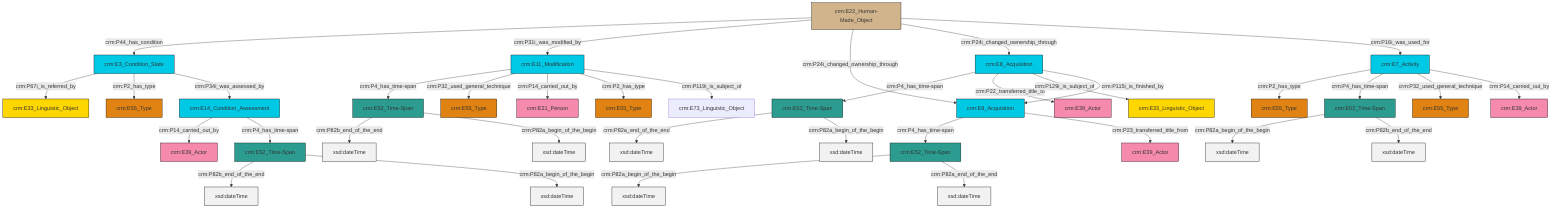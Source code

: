 graph TD
classDef Literal fill:#f2f2f2,stroke:#000000;
classDef CRM_Entity fill:#FFFFFF,stroke:#000000;
classDef Temporal_Entity fill:#00C9E6, stroke:#000000;
classDef Type fill:#E18312, stroke:#000000;
classDef Time-Span fill:#2C9C91, stroke:#000000;
classDef Appellation fill:#FFEB7F, stroke:#000000;
classDef Place fill:#008836, stroke:#000000;
classDef Persistent_Item fill:#B266B2, stroke:#000000;
classDef Conceptual_Object fill:#FFD700, stroke:#000000;
classDef Physical_Thing fill:#D2B48C, stroke:#000000;
classDef Actor fill:#f58aad, stroke:#000000;
classDef PC_Classes fill:#4ce600, stroke:#000000;
classDef Multi fill:#cccccc,stroke:#000000;

0["crm:E11_Modification"]:::Temporal_Entity -->|crm:P4_has_time-span| 1["crm:E52_Time-Span"]:::Time-Span
4["crm:E8_Acquisition"]:::Temporal_Entity -->|crm:P4_has_time-span| 5["crm:E52_Time-Span"]:::Time-Span
5["crm:E52_Time-Span"]:::Time-Span -->|crm:P82a_begin_of_the_begin| 6[xsd:dateTime]:::Literal
11["crm:E3_Condition_State"]:::Temporal_Entity -->|crm:P67i_is_referred_by| 12["crm:E33_Linguistic_Object"]:::Conceptual_Object
13["crm:E22_Human-Made_Object"]:::Physical_Thing -->|crm:P44_has_condition| 11["crm:E3_Condition_State"]:::Temporal_Entity
1["crm:E52_Time-Span"]:::Time-Span -->|crm:P82b_end_of_the_end| 14[xsd:dateTime]:::Literal
13["crm:E22_Human-Made_Object"]:::Physical_Thing -->|crm:P31i_was_modified_by| 0["crm:E11_Modification"]:::Temporal_Entity
20["crm:E8_Acquisition"]:::Temporal_Entity -->|crm:P4_has_time-span| 18["crm:E52_Time-Span"]:::Time-Span
16["crm:E52_Time-Span"]:::Time-Span -->|crm:P82b_end_of_the_end| 21[xsd:dateTime]:::Literal
16["crm:E52_Time-Span"]:::Time-Span -->|crm:P82a_begin_of_the_begin| 22[xsd:dateTime]:::Literal
5["crm:E52_Time-Span"]:::Time-Span -->|crm:P82a_end_of_the_end| 23[xsd:dateTime]:::Literal
1["crm:E52_Time-Span"]:::Time-Span -->|crm:P82a_begin_of_the_begin| 25[xsd:dateTime]:::Literal
0["crm:E11_Modification"]:::Temporal_Entity -->|crm:P32_used_general_technique| 26["crm:E55_Type"]:::Type
20["crm:E8_Acquisition"]:::Temporal_Entity -->|crm:P22_transferred_title_to| 27["crm:E39_Actor"]:::Actor
13["crm:E22_Human-Made_Object"]:::Physical_Thing -->|crm:P24i_changed_ownership_through| 4["crm:E8_Acquisition"]:::Temporal_Entity
30["crm:E7_Activity"]:::Temporal_Entity -->|crm:P2_has_type| 31["crm:E55_Type"]:::Type
0["crm:E11_Modification"]:::Temporal_Entity -->|crm:P14_carried_out_by| 2["crm:E21_Person"]:::Actor
11["crm:E3_Condition_State"]:::Temporal_Entity -->|crm:P2_has_type| 36["crm:E55_Type"]:::Type
28["crm:E14_Condition_Assessment"]:::Temporal_Entity -->|crm:P14_carried_out_by| 38["crm:E39_Actor"]:::Actor
18["crm:E52_Time-Span"]:::Time-Span -->|crm:P82a_end_of_the_end| 41[xsd:dateTime]:::Literal
0["crm:E11_Modification"]:::Temporal_Entity -->|crm:P2_has_type| 34["crm:E55_Type"]:::Type
28["crm:E14_Condition_Assessment"]:::Temporal_Entity -->|crm:P4_has_time-span| 16["crm:E52_Time-Span"]:::Time-Span
13["crm:E22_Human-Made_Object"]:::Physical_Thing -->|crm:P24i_changed_ownership_through| 20["crm:E8_Acquisition"]:::Temporal_Entity
20["crm:E8_Acquisition"]:::Temporal_Entity -->|crm:P129i_is_subject_of| 44["crm:E33_Linguistic_Object"]:::Conceptual_Object
32["crm:E52_Time-Span"]:::Time-Span -->|crm:P82a_begin_of_the_begin| 46[xsd:dateTime]:::Literal
30["crm:E7_Activity"]:::Temporal_Entity -->|crm:P4_has_time-span| 32["crm:E52_Time-Span"]:::Time-Span
13["crm:E22_Human-Made_Object"]:::Physical_Thing -->|crm:P16i_was_used_for| 30["crm:E7_Activity"]:::Temporal_Entity
11["crm:E3_Condition_State"]:::Temporal_Entity -->|crm:P34i_was_assessed_by| 28["crm:E14_Condition_Assessment"]:::Temporal_Entity
0["crm:E11_Modification"]:::Temporal_Entity -->|crm:P119i_is_subject_of| 8["crm:E73_Linguistic_Object"]:::Default
20["crm:E8_Acquisition"]:::Temporal_Entity -->|crm:P115i_is_finished_by| 4["crm:E8_Acquisition"]:::Temporal_Entity
18["crm:E52_Time-Span"]:::Time-Span -->|crm:P82a_begin_of_the_begin| 54[xsd:dateTime]:::Literal
4["crm:E8_Acquisition"]:::Temporal_Entity -->|crm:P23_transferred_title_from| 39["crm:E39_Actor"]:::Actor
30["crm:E7_Activity"]:::Temporal_Entity -->|crm:P32_used_general_technique| 52["crm:E55_Type"]:::Type
32["crm:E52_Time-Span"]:::Time-Span -->|crm:P82b_end_of_the_end| 55[xsd:dateTime]:::Literal
30["crm:E7_Activity"]:::Temporal_Entity -->|crm:P14_carried_out_by| 50["crm:E39_Actor"]:::Actor